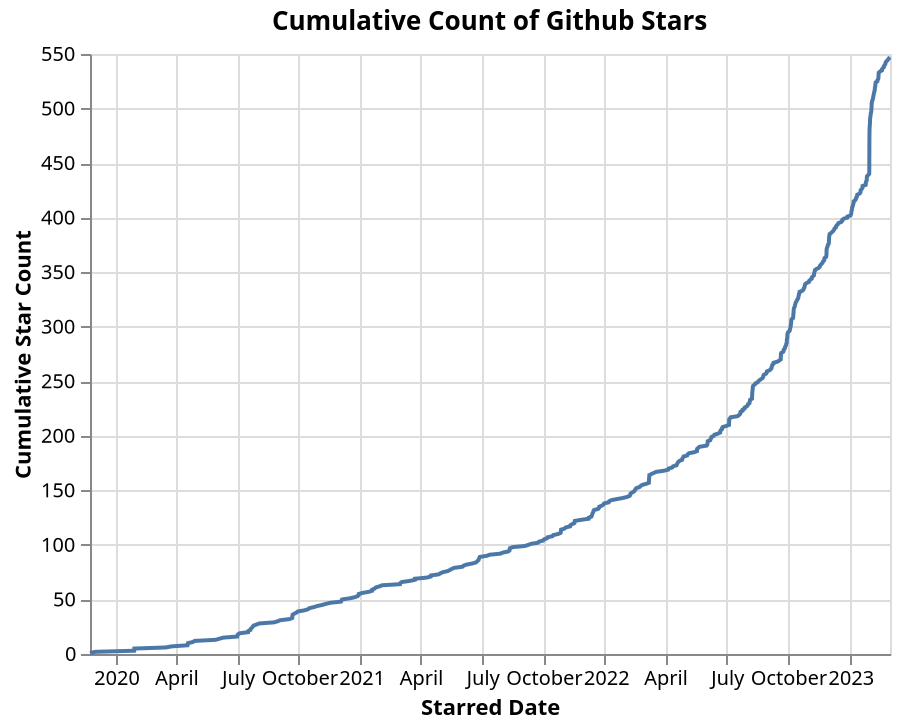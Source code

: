 {"config": {"view": {"continuousWidth": 400, "continuousHeight": 300}}, "data": {"name": "data-1ece4174c71f0630384380bf07384cc2"}, "mark": "line", "encoding": {"x": {"axis": {"title": "Starred Date"}, "field": "starredAt", "type": "temporal"}, "y": {"axis": {"title": "Cumulative Star Count"}, "field": "cumulative_count", "type": "quantitative"}}, "title": "Cumulative Count of Github Stars", "transform": [{"window": [{"op": "count", "as": "cumulative_count"}], "sort": [{"field": "starredAt"}]}], "$schema": "https://vega.github.io/schema/vega-lite/v4.17.0.json", "datasets": {"data-1ece4174c71f0630384380bf07384cc2": [{"starredAt": "2019-11-24T11:53:49+00:00"}, {"starredAt": "2019-12-02T17:43:54+00:00"}, {"starredAt": "2020-01-29T11:51:42+00:00"}, {"starredAt": "2020-01-29T15:34:41+00:00"}, {"starredAt": "2020-01-29T16:07:53+00:00"}, {"starredAt": "2020-03-16T15:19:39+00:00"}, {"starredAt": "2020-03-25T11:19:59+00:00"}, {"starredAt": "2020-04-18T02:05:04+00:00"}, {"starredAt": "2020-04-18T12:23:40+00:00"}, {"starredAt": "2020-04-18T19:17:12+00:00"}, {"starredAt": "2020-04-26T02:24:30+00:00"}, {"starredAt": "2020-04-28T17:20:31+00:00"}, {"starredAt": "2020-05-29T20:05:55+00:00"}, {"starredAt": "2020-06-04T17:29:19+00:00"}, {"starredAt": "2020-06-10T07:50:57+00:00"}, {"starredAt": "2020-07-01T03:54:42+00:00"}, {"starredAt": "2020-07-01T11:02:05+00:00"}, {"starredAt": "2020-07-02T08:12:09+00:00"}, {"starredAt": "2020-07-04T23:20:23+00:00"}, {"starredAt": "2020-07-17T10:14:14+00:00"}, {"starredAt": "2020-07-17T16:04:50+00:00"}, {"starredAt": "2020-07-20T22:41:55+00:00"}, {"starredAt": "2020-07-21T04:59:47+00:00"}, {"starredAt": "2020-07-23T02:08:31+00:00"}, {"starredAt": "2020-07-24T10:11:41+00:00"}, {"starredAt": "2020-07-25T11:46:58+00:00"}, {"starredAt": "2020-07-29T22:35:40+00:00"}, {"starredAt": "2020-08-03T03:24:00+00:00"}, {"starredAt": "2020-08-25T03:27:37+00:00"}, {"starredAt": "2020-08-30T13:59:05+00:00"}, {"starredAt": "2020-09-03T12:06:56+00:00"}, {"starredAt": "2020-09-17T09:02:50+00:00"}, {"starredAt": "2020-09-21T10:25:45+00:00"}, {"starredAt": "2020-09-21T13:32:43+00:00"}, {"starredAt": "2020-09-21T14:41:49+00:00"}, {"starredAt": "2020-09-21T20:22:27+00:00"}, {"starredAt": "2020-09-24T13:37:59+00:00"}, {"starredAt": "2020-09-27T19:31:02+00:00"}, {"starredAt": "2020-09-29T15:12:34+00:00"}, {"starredAt": "2020-10-09T08:32:19+00:00"}, {"starredAt": "2020-10-14T19:35:54+00:00"}, {"starredAt": "2020-10-16T18:42:21+00:00"}, {"starredAt": "2020-10-23T14:55:22+00:00"}, {"starredAt": "2020-10-28T17:22:25+00:00"}, {"starredAt": "2020-11-05T06:59:55+00:00"}, {"starredAt": "2020-11-10T19:29:33+00:00"}, {"starredAt": "2020-11-17T15:52:01+00:00"}, {"starredAt": "2020-12-03T03:41:34+00:00"}, {"starredAt": "2020-12-03T20:57:41+00:00"}, {"starredAt": "2020-12-04T16:46:02+00:00"}, {"starredAt": "2020-12-15T16:59:49+00:00"}, {"starredAt": "2020-12-23T07:43:05+00:00"}, {"starredAt": "2020-12-27T20:50:23+00:00"}, {"starredAt": "2020-12-29T09:57:35+00:00"}, {"starredAt": "2020-12-29T13:32:56+00:00"}, {"starredAt": "2021-01-04T02:42:34+00:00"}, {"starredAt": "2021-01-13T17:10:13+00:00"}, {"starredAt": "2021-01-18T13:34:47+00:00"}, {"starredAt": "2021-01-18T16:13:38+00:00"}, {"starredAt": "2021-01-22T09:49:44+00:00"}, {"starredAt": "2021-01-23T22:57:08+00:00"}, {"starredAt": "2021-01-29T12:54:24+00:00"}, {"starredAt": "2021-02-02T12:59:26+00:00"}, {"starredAt": "2021-03-01T03:33:12+00:00"}, {"starredAt": "2021-03-01T14:23:35+00:00"}, {"starredAt": "2021-03-04T01:59:25+00:00"}, {"starredAt": "2021-03-15T18:28:19+00:00"}, {"starredAt": "2021-03-23T09:41:47+00:00"}, {"starredAt": "2021-03-23T12:40:43+00:00"}, {"starredAt": "2021-04-09T14:20:32+00:00"}, {"starredAt": "2021-04-16T02:03:36+00:00"}, {"starredAt": "2021-04-16T09:42:59+00:00"}, {"starredAt": "2021-04-27T19:12:35+00:00"}, {"starredAt": "2021-04-30T13:59:48+00:00"}, {"starredAt": "2021-05-04T03:34:21+00:00"}, {"starredAt": "2021-05-11T09:09:34+00:00"}, {"starredAt": "2021-05-14T13:40:09+00:00"}, {"starredAt": "2021-05-17T07:51:43+00:00"}, {"starredAt": "2021-05-21T09:06:47+00:00"}, {"starredAt": "2021-06-02T11:15:21+00:00"}, {"starredAt": "2021-06-04T03:37:28+00:00"}, {"starredAt": "2021-06-08T16:16:45+00:00"}, {"starredAt": "2021-06-17T09:38:35+00:00"}, {"starredAt": "2021-06-22T19:16:52+00:00"}, {"starredAt": "2021-06-24T07:54:38+00:00"}, {"starredAt": "2021-06-26T08:39:19+00:00"}, {"starredAt": "2021-06-26T20:10:33+00:00"}, {"starredAt": "2021-06-27T12:20:28+00:00"}, {"starredAt": "2021-06-28T08:03:05+00:00"}, {"starredAt": "2021-07-08T17:26:29+00:00"}, {"starredAt": "2021-07-12T22:54:23+00:00"}, {"starredAt": "2021-07-29T05:53:50+00:00"}, {"starredAt": "2021-08-01T19:22:36+00:00"}, {"starredAt": "2021-08-09T21:31:21+00:00"}, {"starredAt": "2021-08-11T17:02:26+00:00"}, {"starredAt": "2021-08-11T17:02:51+00:00"}, {"starredAt": "2021-08-12T06:11:47+00:00"}, {"starredAt": "2021-08-16T13:14:11+00:00"}, {"starredAt": "2021-09-03T09:38:27+00:00"}, {"starredAt": "2021-09-08T15:26:04+00:00"}, {"starredAt": "2021-09-12T23:18:35+00:00"}, {"starredAt": "2021-09-23T05:47:53+00:00"}, {"starredAt": "2021-09-24T14:01:24+00:00"}, {"starredAt": "2021-09-30T19:12:20+00:00"}, {"starredAt": "2021-10-01T21:07:44+00:00"}, {"starredAt": "2021-10-06T10:55:06+00:00"}, {"starredAt": "2021-10-07T08:29:10+00:00"}, {"starredAt": "2021-10-14T17:38:05+00:00"}, {"starredAt": "2021-10-15T20:34:22+00:00"}, {"starredAt": "2021-10-23T03:26:41+00:00"}, {"starredAt": "2021-10-26T21:23:17+00:00"}, {"starredAt": "2021-10-27T08:26:14+00:00"}, {"starredAt": "2021-10-27T11:20:06+00:00"}, {"starredAt": "2021-10-27T14:33:28+00:00"}, {"starredAt": "2021-11-01T20:50:50+00:00"}, {"starredAt": "2021-11-03T11:05:52+00:00"}, {"starredAt": "2021-11-10T01:40:26+00:00"}, {"starredAt": "2021-11-10T09:41:12+00:00"}, {"starredAt": "2021-11-12T21:15:57+00:00"}, {"starredAt": "2021-11-16T10:32:17+00:00"}, {"starredAt": "2021-11-16T16:08:38+00:00"}, {"starredAt": "2021-11-17T02:34:19+00:00"}, {"starredAt": "2021-11-26T17:06:46+00:00"}, {"starredAt": "2021-12-07T19:20:15+00:00"}, {"starredAt": "2021-12-07T23:16:44+00:00"}, {"starredAt": "2021-12-11T22:59:25+00:00"}, {"starredAt": "2021-12-12T13:34:49+00:00"}, {"starredAt": "2021-12-12T23:09:20+00:00"}, {"starredAt": "2021-12-13T14:54:41+00:00"}, {"starredAt": "2021-12-14T14:15:57+00:00"}, {"starredAt": "2021-12-14T19:51:50+00:00"}, {"starredAt": "2021-12-15T20:23:36+00:00"}, {"starredAt": "2021-12-21T22:27:59+00:00"}, {"starredAt": "2021-12-23T07:52:29+00:00"}, {"starredAt": "2021-12-23T12:21:48+00:00"}, {"starredAt": "2021-12-27T14:20:13+00:00"}, {"starredAt": "2021-12-29T18:12:51+00:00"}, {"starredAt": "2021-12-30T16:51:38+00:00"}, {"starredAt": "2022-01-06T15:38:56+00:00"}, {"starredAt": "2022-01-07T06:59:20+00:00"}, {"starredAt": "2022-01-10T11:04:09+00:00"}, {"starredAt": "2022-01-18T16:22:18+00:00"}, {"starredAt": "2022-01-27T16:08:46+00:00"}, {"starredAt": "2022-02-03T07:31:37+00:00"}, {"starredAt": "2022-02-07T02:55:14+00:00"}, {"starredAt": "2022-02-07T20:54:41+00:00"}, {"starredAt": "2022-02-08T05:41:19+00:00"}, {"starredAt": "2022-02-10T14:37:52+00:00"}, {"starredAt": "2022-02-13T12:17:43+00:00"}, {"starredAt": "2022-02-14T16:10:24+00:00"}, {"starredAt": "2022-02-15T12:14:28+00:00"}, {"starredAt": "2022-02-16T18:07:26+00:00"}, {"starredAt": "2022-02-21T15:43:24+00:00"}, {"starredAt": "2022-02-23T04:55:01+00:00"}, {"starredAt": "2022-02-25T16:55:23+00:00"}, {"starredAt": "2022-03-03T19:28:58+00:00"}, {"starredAt": "2022-03-07T17:09:38+00:00"}, {"starredAt": "2022-03-07T17:16:33+00:00"}, {"starredAt": "2022-03-07T19:58:05+00:00"}, {"starredAt": "2022-03-07T20:02:28+00:00"}, {"starredAt": "2022-03-07T20:05:50+00:00"}, {"starredAt": "2022-03-08T03:51:10+00:00"}, {"starredAt": "2022-03-08T07:08:21+00:00"}, {"starredAt": "2022-03-08T08:13:51+00:00"}, {"starredAt": "2022-03-11T11:30:04+00:00"}, {"starredAt": "2022-03-15T00:57:10+00:00"}, {"starredAt": "2022-03-18T13:52:03+00:00"}, {"starredAt": "2022-03-30T06:38:29+00:00"}, {"starredAt": "2022-04-05T11:57:49+00:00"}, {"starredAt": "2022-04-06T04:14:58+00:00"}, {"starredAt": "2022-04-11T15:11:20+00:00"}, {"starredAt": "2022-04-12T15:42:38+00:00"}, {"starredAt": "2022-04-17T22:28:53+00:00"}, {"starredAt": "2022-04-18T14:37:04+00:00"}, {"starredAt": "2022-04-19T07:19:17+00:00"}, {"starredAt": "2022-04-20T12:12:24+00:00"}, {"starredAt": "2022-04-22T06:46:07+00:00"}, {"starredAt": "2022-04-26T05:59:49+00:00"}, {"starredAt": "2022-04-26T12:25:07+00:00"}, {"starredAt": "2022-04-27T14:44:24+00:00"}, {"starredAt": "2022-04-28T07:28:25+00:00"}, {"starredAt": "2022-05-03T20:44:24+00:00"}, {"starredAt": "2022-05-04T13:46:29+00:00"}, {"starredAt": "2022-05-06T08:30:32+00:00"}, {"starredAt": "2022-05-14T09:05:24+00:00"}, {"starredAt": "2022-05-18T11:55:02+00:00"}, {"starredAt": "2022-05-18T12:03:06+00:00"}, {"starredAt": "2022-05-18T14:59:54+00:00"}, {"starredAt": "2022-05-20T08:51:00+00:00"}, {"starredAt": "2022-05-22T10:47:44+00:00"}, {"starredAt": "2022-06-01T16:30:58+00:00"}, {"starredAt": "2022-06-02T21:47:15+00:00"}, {"starredAt": "2022-06-03T02:41:52+00:00"}, {"starredAt": "2022-06-03T09:59:42+00:00"}, {"starredAt": "2022-06-03T10:16:04+00:00"}, {"starredAt": "2022-06-07T05:11:00+00:00"}, {"starredAt": "2022-06-07T13:51:04+00:00"}, {"starredAt": "2022-06-08T21:21:53+00:00"}, {"starredAt": "2022-06-09T01:11:20+00:00"}, {"starredAt": "2022-06-12T14:10:57+00:00"}, {"starredAt": "2022-06-13T10:05:25+00:00"}, {"starredAt": "2022-06-18T16:26:35+00:00"}, {"starredAt": "2022-06-22T01:37:51+00:00"}, {"starredAt": "2022-06-22T03:36:33+00:00"}, {"starredAt": "2022-06-22T16:18:51+00:00"}, {"starredAt": "2022-06-24T18:15:09+00:00"}, {"starredAt": "2022-06-24T20:16:11+00:00"}, {"starredAt": "2022-06-25T15:11:40+00:00"}, {"starredAt": "2022-06-30T22:03:32+00:00"}, {"starredAt": "2022-07-05T06:13:35+00:00"}, {"starredAt": "2022-07-05T06:42:30+00:00"}, {"starredAt": "2022-07-05T08:57:23+00:00"}, {"starredAt": "2022-07-05T09:07:52+00:00"}, {"starredAt": "2022-07-05T11:51:33+00:00"}, {"starredAt": "2022-07-05T11:52:07+00:00"}, {"starredAt": "2022-07-06T18:12:01+00:00"}, {"starredAt": "2022-07-07T16:41:11+00:00"}, {"starredAt": "2022-07-18T00:14:56+00:00"}, {"starredAt": "2022-07-19T23:47:35+00:00"}, {"starredAt": "2022-07-21T20:45:36+00:00"}, {"starredAt": "2022-07-22T10:44:23+00:00"}, {"starredAt": "2022-07-22T10:50:22+00:00"}, {"starredAt": "2022-07-25T12:30:09+00:00"}, {"starredAt": "2022-07-25T13:55:59+00:00"}, {"starredAt": "2022-07-28T14:58:48+00:00"}, {"starredAt": "2022-07-28T17:21:58+00:00"}, {"starredAt": "2022-07-31T16:12:36+00:00"}, {"starredAt": "2022-08-02T04:05:24+00:00"}, {"starredAt": "2022-08-02T14:29:08+00:00"}, {"starredAt": "2022-08-04T20:10:58+00:00"}, {"starredAt": "2022-08-04T20:21:46+00:00"}, {"starredAt": "2022-08-05T14:03:30+00:00"}, {"starredAt": "2022-08-05T17:46:15+00:00"}, {"starredAt": "2022-08-08T12:41:41+00:00"}, {"starredAt": "2022-08-08T12:54:32+00:00"}, {"starredAt": "2022-08-08T16:31:13+00:00"}, {"starredAt": "2022-08-08T17:28:33+00:00"}, {"starredAt": "2022-08-08T21:06:33+00:00"}, {"starredAt": "2022-08-08T21:56:35+00:00"}, {"starredAt": "2022-08-08T23:57:36+00:00"}, {"starredAt": "2022-08-09T04:33:11+00:00"}, {"starredAt": "2022-08-09T11:20:33+00:00"}, {"starredAt": "2022-08-09T13:12:08+00:00"}, {"starredAt": "2022-08-09T17:39:24+00:00"}, {"starredAt": "2022-08-09T19:57:25+00:00"}, {"starredAt": "2022-08-10T10:31:42+00:00"}, {"starredAt": "2022-08-12T16:10:25+00:00"}, {"starredAt": "2022-08-13T12:55:40+00:00"}, {"starredAt": "2022-08-16T22:28:38+00:00"}, {"starredAt": "2022-08-18T00:54:42+00:00"}, {"starredAt": "2022-08-19T18:56:57+00:00"}, {"starredAt": "2022-08-22T02:26:47+00:00"}, {"starredAt": "2022-08-24T12:00:19+00:00"}, {"starredAt": "2022-08-25T06:56:44+00:00"}, {"starredAt": "2022-08-25T09:06:19+00:00"}, {"starredAt": "2022-08-26T07:20:28+00:00"}, {"starredAt": "2022-08-29T14:22:02+00:00"}, {"starredAt": "2022-08-30T13:03:28+00:00"}, {"starredAt": "2022-08-30T17:22:33+00:00"}, {"starredAt": "2022-09-03T10:49:08+00:00"}, {"starredAt": "2022-09-05T13:12:46+00:00"}, {"starredAt": "2022-09-06T16:06:47+00:00"}, {"starredAt": "2022-09-06T17:23:31+00:00"}, {"starredAt": "2022-09-07T13:20:53+00:00"}, {"starredAt": "2022-09-07T20:27:29+00:00"}, {"starredAt": "2022-09-09T16:37:02+00:00"}, {"starredAt": "2022-09-09T19:46:48+00:00"}, {"starredAt": "2022-09-15T13:38:50+00:00"}, {"starredAt": "2022-09-18T04:09:16+00:00"}, {"starredAt": "2022-09-20T11:38:35+00:00"}, {"starredAt": "2022-09-20T12:21:37+00:00"}, {"starredAt": "2022-09-20T12:46:55+00:00"}, {"starredAt": "2022-09-20T13:07:34+00:00"}, {"starredAt": "2022-09-20T16:09:21+00:00"}, {"starredAt": "2022-09-20T17:23:28+00:00"}, {"starredAt": "2022-09-21T04:40:52+00:00"}, {"starredAt": "2022-09-24T05:46:56+00:00"}, {"starredAt": "2022-09-24T20:56:19+00:00"}, {"starredAt": "2022-09-24T22:44:41+00:00"}, {"starredAt": "2022-09-26T12:11:08+00:00"}, {"starredAt": "2022-09-26T17:35:10+00:00"}, {"starredAt": "2022-09-27T11:21:22+00:00"}, {"starredAt": "2022-09-28T09:51:23+00:00"}, {"starredAt": "2022-09-28T12:10:02+00:00"}, {"starredAt": "2022-09-29T09:46:05+00:00"}, {"starredAt": "2022-09-29T09:59:37+00:00"}, {"starredAt": "2022-09-29T13:09:40+00:00"}, {"starredAt": "2022-09-29T15:48:59+00:00"}, {"starredAt": "2022-09-29T20:20:57+00:00"}, {"starredAt": "2022-09-30T04:51:18+00:00"}, {"starredAt": "2022-09-30T05:38:06+00:00"}, {"starredAt": "2022-09-30T08:50:09+00:00"}, {"starredAt": "2022-09-30T10:16:47+00:00"}, {"starredAt": "2022-09-30T16:43:21+00:00"}, {"starredAt": "2022-10-01T10:20:32+00:00"}, {"starredAt": "2022-10-03T13:22:31+00:00"}, {"starredAt": "2022-10-04T01:14:58+00:00"}, {"starredAt": "2022-10-04T09:38:13+00:00"}, {"starredAt": "2022-10-04T18:33:24+00:00"}, {"starredAt": "2022-10-05T05:30:23+00:00"}, {"starredAt": "2022-10-05T09:43:09+00:00"}, {"starredAt": "2022-10-05T14:07:31+00:00"}, {"starredAt": "2022-10-05T22:25:43+00:00"}, {"starredAt": "2022-10-06T01:24:35+00:00"}, {"starredAt": "2022-10-06T01:39:18+00:00"}, {"starredAt": "2022-10-06T03:27:33+00:00"}, {"starredAt": "2022-10-06T19:28:09+00:00"}, {"starredAt": "2022-10-08T21:22:15+00:00"}, {"starredAt": "2022-10-09T00:41:29+00:00"}, {"starredAt": "2022-10-09T04:21:32+00:00"}, {"starredAt": "2022-10-09T06:36:29+00:00"}, {"starredAt": "2022-10-09T07:13:28+00:00"}, {"starredAt": "2022-10-09T15:22:53+00:00"}, {"starredAt": "2022-10-09T15:30:39+00:00"}, {"starredAt": "2022-10-09T17:03:41+00:00"}, {"starredAt": "2022-10-09T21:30:54+00:00"}, {"starredAt": "2022-10-10T02:47:23+00:00"}, {"starredAt": "2022-10-11T00:42:12+00:00"}, {"starredAt": "2022-10-11T14:01:16+00:00"}, {"starredAt": "2022-10-11T19:10:43+00:00"}, {"starredAt": "2022-10-12T09:11:54+00:00"}, {"starredAt": "2022-10-12T15:04:40+00:00"}, {"starredAt": "2022-10-13T13:47:53+00:00"}, {"starredAt": "2022-10-14T14:44:42+00:00"}, {"starredAt": "2022-10-15T04:41:13+00:00"}, {"starredAt": "2022-10-16T12:04:29+00:00"}, {"starredAt": "2022-10-16T15:38:04+00:00"}, {"starredAt": "2022-10-17T00:35:39+00:00"}, {"starredAt": "2022-10-17T14:16:31+00:00"}, {"starredAt": "2022-10-17T14:38:30+00:00"}, {"starredAt": "2022-10-18T14:07:40+00:00"}, {"starredAt": "2022-10-18T14:44:22+00:00"}, {"starredAt": "2022-10-22T19:25:23+00:00"}, {"starredAt": "2022-10-24T08:16:37+00:00"}, {"starredAt": "2022-10-24T16:32:48+00:00"}, {"starredAt": "2022-10-25T19:03:54+00:00"}, {"starredAt": "2022-10-25T23:43:08+00:00"}, {"starredAt": "2022-10-26T16:09:58+00:00"}, {"starredAt": "2022-10-26T20:48:56+00:00"}, {"starredAt": "2022-10-28T22:15:08+00:00"}, {"starredAt": "2022-11-01T12:13:28+00:00"}, {"starredAt": "2022-11-01T18:32:22+00:00"}, {"starredAt": "2022-11-03T12:42:17+00:00"}, {"starredAt": "2022-11-05T15:32:27+00:00"}, {"starredAt": "2022-11-05T15:40:55+00:00"}, {"starredAt": "2022-11-06T22:56:25+00:00"}, {"starredAt": "2022-11-08T22:07:38+00:00"}, {"starredAt": "2022-11-09T04:20:58+00:00"}, {"starredAt": "2022-11-09T06:38:59+00:00"}, {"starredAt": "2022-11-09T16:29:37+00:00"}, {"starredAt": "2022-11-10T09:45:39+00:00"}, {"starredAt": "2022-11-10T13:13:00+00:00"}, {"starredAt": "2022-11-12T21:07:11+00:00"}, {"starredAt": "2022-11-16T09:29:50+00:00"}, {"starredAt": "2022-11-17T16:54:38+00:00"}, {"starredAt": "2022-11-18T00:03:22+00:00"}, {"starredAt": "2022-11-19T09:56:37+00:00"}, {"starredAt": "2022-11-21T01:16:36+00:00"}, {"starredAt": "2022-11-22T02:06:40+00:00"}, {"starredAt": "2022-11-22T20:30:14+00:00"}, {"starredAt": "2022-11-24T10:55:09+00:00"}, {"starredAt": "2022-11-24T11:00:28+00:00"}, {"starredAt": "2022-11-24T21:08:51+00:00"}, {"starredAt": "2022-11-27T04:45:18+00:00"}, {"starredAt": "2022-11-27T14:35:40+00:00"}, {"starredAt": "2022-11-27T16:38:48+00:00"}, {"starredAt": "2022-11-27T18:36:26+00:00"}, {"starredAt": "2022-11-27T18:49:03+00:00"}, {"starredAt": "2022-11-27T19:57:32+00:00"}, {"starredAt": "2022-11-27T20:20:16+00:00"}, {"starredAt": "2022-11-27T23:48:20+00:00"}, {"starredAt": "2022-11-28T06:06:29+00:00"}, {"starredAt": "2022-11-28T21:28:09+00:00"}, {"starredAt": "2022-11-29T13:58:42+00:00"}, {"starredAt": "2022-11-29T19:14:37+00:00"}, {"starredAt": "2022-12-01T00:46:35+00:00"}, {"starredAt": "2022-12-01T07:12:43+00:00"}, {"starredAt": "2022-12-01T08:32:17+00:00"}, {"starredAt": "2022-12-01T09:23:51+00:00"}, {"starredAt": "2022-12-01T13:05:40+00:00"}, {"starredAt": "2022-12-01T14:34:52+00:00"}, {"starredAt": "2022-12-01T14:43:30+00:00"}, {"starredAt": "2022-12-01T20:36:04+00:00"}, {"starredAt": "2022-12-02T07:07:05+00:00"}, {"starredAt": "2022-12-02T09:16:16+00:00"}, {"starredAt": "2022-12-04T15:58:38+00:00"}, {"starredAt": "2022-12-06T12:40:49+00:00"}, {"starredAt": "2022-12-07T22:54:58+00:00"}, {"starredAt": "2022-12-09T04:01:15+00:00"}, {"starredAt": "2022-12-09T16:58:41+00:00"}, {"starredAt": "2022-12-11T19:30:52+00:00"}, {"starredAt": "2022-12-11T22:47:19+00:00"}, {"starredAt": "2022-12-13T04:53:59+00:00"}, {"starredAt": "2022-12-14T18:10:14+00:00"}, {"starredAt": "2022-12-15T12:31:05+00:00"}, {"starredAt": "2022-12-19T18:35:24+00:00"}, {"starredAt": "2022-12-21T05:07:05+00:00"}, {"starredAt": "2022-12-21T08:06:28+00:00"}, {"starredAt": "2022-12-23T09:39:14+00:00"}, {"starredAt": "2022-12-28T15:09:46+00:00"}, {"starredAt": "2022-12-28T23:19:19+00:00"}, {"starredAt": "2023-01-02T15:40:42+00:00"}, {"starredAt": "2023-01-03T08:54:35+00:00"}, {"starredAt": "2023-01-03T17:59:49+00:00"}, {"starredAt": "2023-01-03T20:02:55+00:00"}, {"starredAt": "2023-01-04T04:10:30+00:00"}, {"starredAt": "2023-01-04T14:59:51+00:00"}, {"starredAt": "2023-01-04T16:47:02+00:00"}, {"starredAt": "2023-01-04T22:11:06+00:00"}, {"starredAt": "2023-01-05T12:45:50+00:00"}, {"starredAt": "2023-01-06T06:02:31+00:00"}, {"starredAt": "2023-01-06T10:27:36+00:00"}, {"starredAt": "2023-01-07T01:26:43+00:00"}, {"starredAt": "2023-01-07T06:28:04+00:00"}, {"starredAt": "2023-01-07T08:16:43+00:00"}, {"starredAt": "2023-01-09T14:17:20+00:00"}, {"starredAt": "2023-01-10T16:25:45+00:00"}, {"starredAt": "2023-01-10T20:26:46+00:00"}, {"starredAt": "2023-01-12T01:03:56+00:00"}, {"starredAt": "2023-01-12T07:11:58+00:00"}, {"starredAt": "2023-01-12T15:10:05+00:00"}, {"starredAt": "2023-01-15T23:37:04+00:00"}, {"starredAt": "2023-01-17T08:23:17+00:00"}, {"starredAt": "2023-01-17T10:57:10+00:00"}, {"starredAt": "2023-01-17T13:49:34+00:00"}, {"starredAt": "2023-01-18T22:17:57+00:00"}, {"starredAt": "2023-01-20T05:54:37+00:00"}, {"starredAt": "2023-01-20T12:58:53+00:00"}, {"starredAt": "2023-01-20T14:54:35+00:00"}, {"starredAt": "2023-01-25T05:22:13+00:00"}, {"starredAt": "2023-01-25T08:45:37+00:00"}, {"starredAt": "2023-01-25T12:20:12+00:00"}, {"starredAt": "2023-01-25T18:26:08+00:00"}, {"starredAt": "2023-01-26T19:38:03+00:00"}, {"starredAt": "2023-01-26T20:13:50+00:00"}, {"starredAt": "2023-01-26T21:15:45+00:00"}, {"starredAt": "2023-01-26T22:36:21+00:00"}, {"starredAt": "2023-01-27T05:53:37+00:00"}, {"starredAt": "2023-01-28T21:16:54+00:00"}, {"starredAt": "2023-01-30T09:52:17+00:00"}, {"starredAt": "2023-01-30T13:14:05+00:00"}, {"starredAt": "2023-01-30T13:42:16+00:00"}, {"starredAt": "2023-01-30T13:57:59+00:00"}, {"starredAt": "2023-01-30T14:16:20+00:00"}, {"starredAt": "2023-01-30T14:24:29+00:00"}, {"starredAt": "2023-01-30T14:48:11+00:00"}, {"starredAt": "2023-01-30T15:02:57+00:00"}, {"starredAt": "2023-01-30T15:30:35+00:00"}, {"starredAt": "2023-01-30T15:32:51+00:00"}, {"starredAt": "2023-01-30T15:40:47+00:00"}, {"starredAt": "2023-01-30T15:42:16+00:00"}, {"starredAt": "2023-01-30T15:53:29+00:00"}, {"starredAt": "2023-01-30T16:00:47+00:00"}, {"starredAt": "2023-01-30T16:02:17+00:00"}, {"starredAt": "2023-01-30T16:07:43+00:00"}, {"starredAt": "2023-01-30T16:13:02+00:00"}, {"starredAt": "2023-01-30T16:24:56+00:00"}, {"starredAt": "2023-01-30T16:50:37+00:00"}, {"starredAt": "2023-01-30T17:16:36+00:00"}, {"starredAt": "2023-01-30T17:19:09+00:00"}, {"starredAt": "2023-01-30T17:24:38+00:00"}, {"starredAt": "2023-01-30T17:28:59+00:00"}, {"starredAt": "2023-01-30T17:40:55+00:00"}, {"starredAt": "2023-01-30T17:50:31+00:00"}, {"starredAt": "2023-01-30T17:52:28+00:00"}, {"starredAt": "2023-01-30T17:58:11+00:00"}, {"starredAt": "2023-01-30T17:59:09+00:00"}, {"starredAt": "2023-01-30T19:01:10+00:00"}, {"starredAt": "2023-01-30T19:05:27+00:00"}, {"starredAt": "2023-01-30T19:06:47+00:00"}, {"starredAt": "2023-01-30T19:22:42+00:00"}, {"starredAt": "2023-01-30T19:30:27+00:00"}, {"starredAt": "2023-01-30T19:57:08+00:00"}, {"starredAt": "2023-01-30T20:08:04+00:00"}, {"starredAt": "2023-01-30T20:43:21+00:00"}, {"starredAt": "2023-01-30T21:06:08+00:00"}, {"starredAt": "2023-01-30T21:39:39+00:00"}, {"starredAt": "2023-01-30T22:07:24+00:00"}, {"starredAt": "2023-01-30T23:01:41+00:00"}, {"starredAt": "2023-01-30T23:34:02+00:00"}, {"starredAt": "2023-01-31T00:49:20+00:00"}, {"starredAt": "2023-01-31T01:03:13+00:00"}, {"starredAt": "2023-01-31T04:50:47+00:00"}, {"starredAt": "2023-01-31T07:33:17+00:00"}, {"starredAt": "2023-01-31T10:46:13+00:00"}, {"starredAt": "2023-01-31T12:14:03+00:00"}, {"starredAt": "2023-01-31T15:24:18+00:00"}, {"starredAt": "2023-01-31T16:34:15+00:00"}, {"starredAt": "2023-01-31T17:02:42+00:00"}, {"starredAt": "2023-01-31T17:15:54+00:00"}, {"starredAt": "2023-01-31T19:28:33+00:00"}, {"starredAt": "2023-02-01T04:54:34+00:00"}, {"starredAt": "2023-02-01T07:25:36+00:00"}, {"starredAt": "2023-02-01T15:05:11+00:00"}, {"starredAt": "2023-02-01T19:17:08+00:00"}, {"starredAt": "2023-02-01T23:43:11+00:00"}, {"starredAt": "2023-02-02T14:37:51+00:00"}, {"starredAt": "2023-02-02T15:55:02+00:00"}, {"starredAt": "2023-02-02T16:30:02+00:00"}, {"starredAt": "2023-02-02T20:29:49+00:00"}, {"starredAt": "2023-02-02T21:54:59+00:00"}, {"starredAt": "2023-02-03T02:22:18+00:00"}, {"starredAt": "2023-02-03T02:32:26+00:00"}, {"starredAt": "2023-02-03T02:46:49+00:00"}, {"starredAt": "2023-02-03T05:59:35+00:00"}, {"starredAt": "2023-02-03T13:34:11+00:00"}, {"starredAt": "2023-02-03T18:00:59+00:00"}, {"starredAt": "2023-02-04T18:28:15+00:00"}, {"starredAt": "2023-02-04T22:32:56+00:00"}, {"starredAt": "2023-02-05T10:46:29+00:00"}, {"starredAt": "2023-02-05T12:49:45+00:00"}, {"starredAt": "2023-02-05T21:45:11+00:00"}, {"starredAt": "2023-02-06T07:04:18+00:00"}, {"starredAt": "2023-02-06T13:15:09+00:00"}, {"starredAt": "2023-02-06T19:12:09+00:00"}, {"starredAt": "2023-02-07T13:55:17+00:00"}, {"starredAt": "2023-02-07T14:13:17+00:00"}, {"starredAt": "2023-02-07T22:04:07+00:00"}, {"starredAt": "2023-02-07T22:24:04+00:00"}, {"starredAt": "2023-02-08T10:30:39+00:00"}, {"starredAt": "2023-02-08T14:39:50+00:00"}, {"starredAt": "2023-02-08T14:57:55+00:00"}, {"starredAt": "2023-02-08T23:16:56+00:00"}, {"starredAt": "2023-02-09T05:12:01+00:00"}, {"starredAt": "2023-02-11T16:58:49+00:00"}, {"starredAt": "2023-02-11T18:29:28+00:00"}, {"starredAt": "2023-02-12T21:13:00+00:00"}, {"starredAt": "2023-02-13T04:11:52+00:00"}, {"starredAt": "2023-02-13T08:51:41+00:00"}, {"starredAt": "2023-02-13T08:54:00+00:00"}, {"starredAt": "2023-02-13T12:13:18+00:00"}, {"starredAt": "2023-02-13T13:15:29+00:00"}, {"starredAt": "2023-02-13T20:34:03+00:00"}, {"starredAt": "2023-02-15T17:07:51+00:00"}, {"starredAt": "2023-02-18T13:51:47+00:00"}, {"starredAt": "2023-02-18T14:16:21+00:00"}, {"starredAt": "2023-02-19T19:02:56+00:00"}, {"starredAt": "2023-02-21T10:57:22+00:00"}, {"starredAt": "2023-02-21T11:27:39+00:00"}, {"starredAt": "2023-02-22T17:51:26+00:00"}, {"starredAt": "2023-02-23T17:21:38+00:00"}, {"starredAt": "2023-02-23T20:48:05+00:00"}, {"starredAt": "2023-02-24T17:23:50+00:00"}, {"starredAt": "2023-02-26T07:44:32+00:00"}, {"starredAt": "2023-02-27T19:24:06+00:00"}, {"starredAt": "2023-02-28T18:09:05+00:00"}, {"starredAt": "2023-03-02T12:52:56+00:00"}]}}